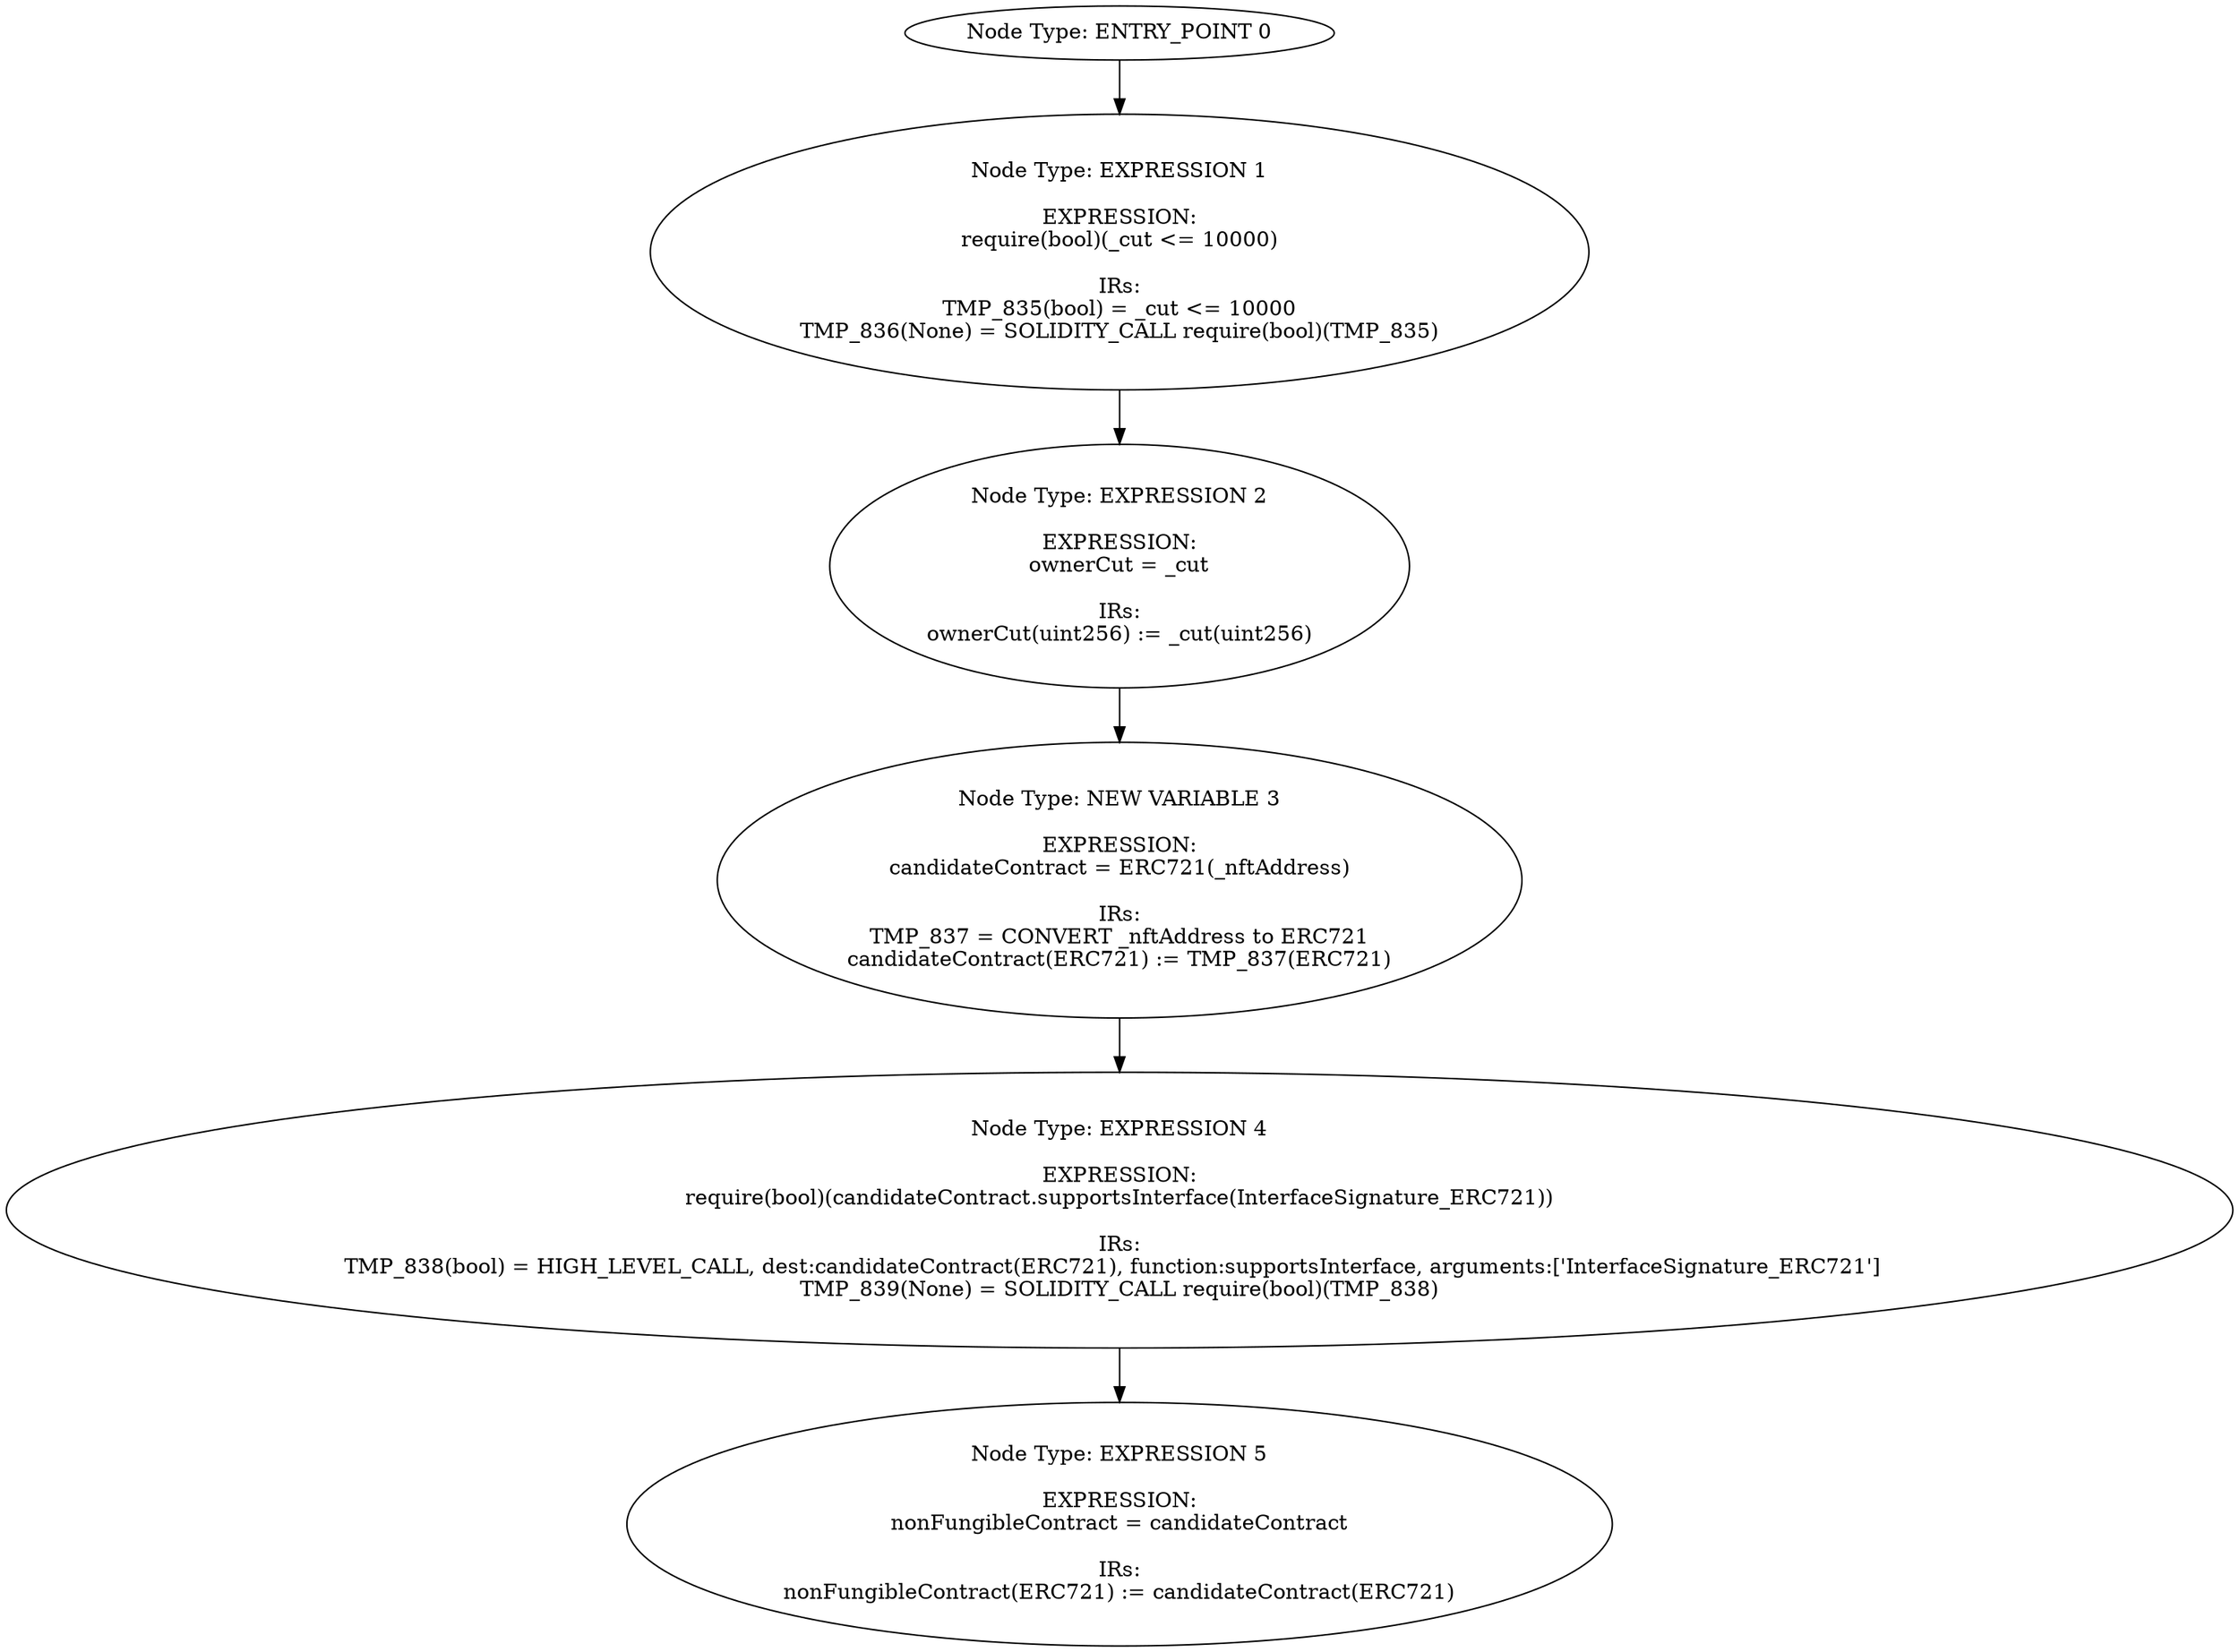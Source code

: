 digraph{
0[label="Node Type: ENTRY_POINT 0
"];
0->1;
1[label="Node Type: EXPRESSION 1

EXPRESSION:
require(bool)(_cut <= 10000)

IRs:
TMP_835(bool) = _cut <= 10000
TMP_836(None) = SOLIDITY_CALL require(bool)(TMP_835)"];
1->2;
2[label="Node Type: EXPRESSION 2

EXPRESSION:
ownerCut = _cut

IRs:
ownerCut(uint256) := _cut(uint256)"];
2->3;
3[label="Node Type: NEW VARIABLE 3

EXPRESSION:
candidateContract = ERC721(_nftAddress)

IRs:
TMP_837 = CONVERT _nftAddress to ERC721
candidateContract(ERC721) := TMP_837(ERC721)"];
3->4;
4[label="Node Type: EXPRESSION 4

EXPRESSION:
require(bool)(candidateContract.supportsInterface(InterfaceSignature_ERC721))

IRs:
TMP_838(bool) = HIGH_LEVEL_CALL, dest:candidateContract(ERC721), function:supportsInterface, arguments:['InterfaceSignature_ERC721']  
TMP_839(None) = SOLIDITY_CALL require(bool)(TMP_838)"];
4->5;
5[label="Node Type: EXPRESSION 5

EXPRESSION:
nonFungibleContract = candidateContract

IRs:
nonFungibleContract(ERC721) := candidateContract(ERC721)"];
}
